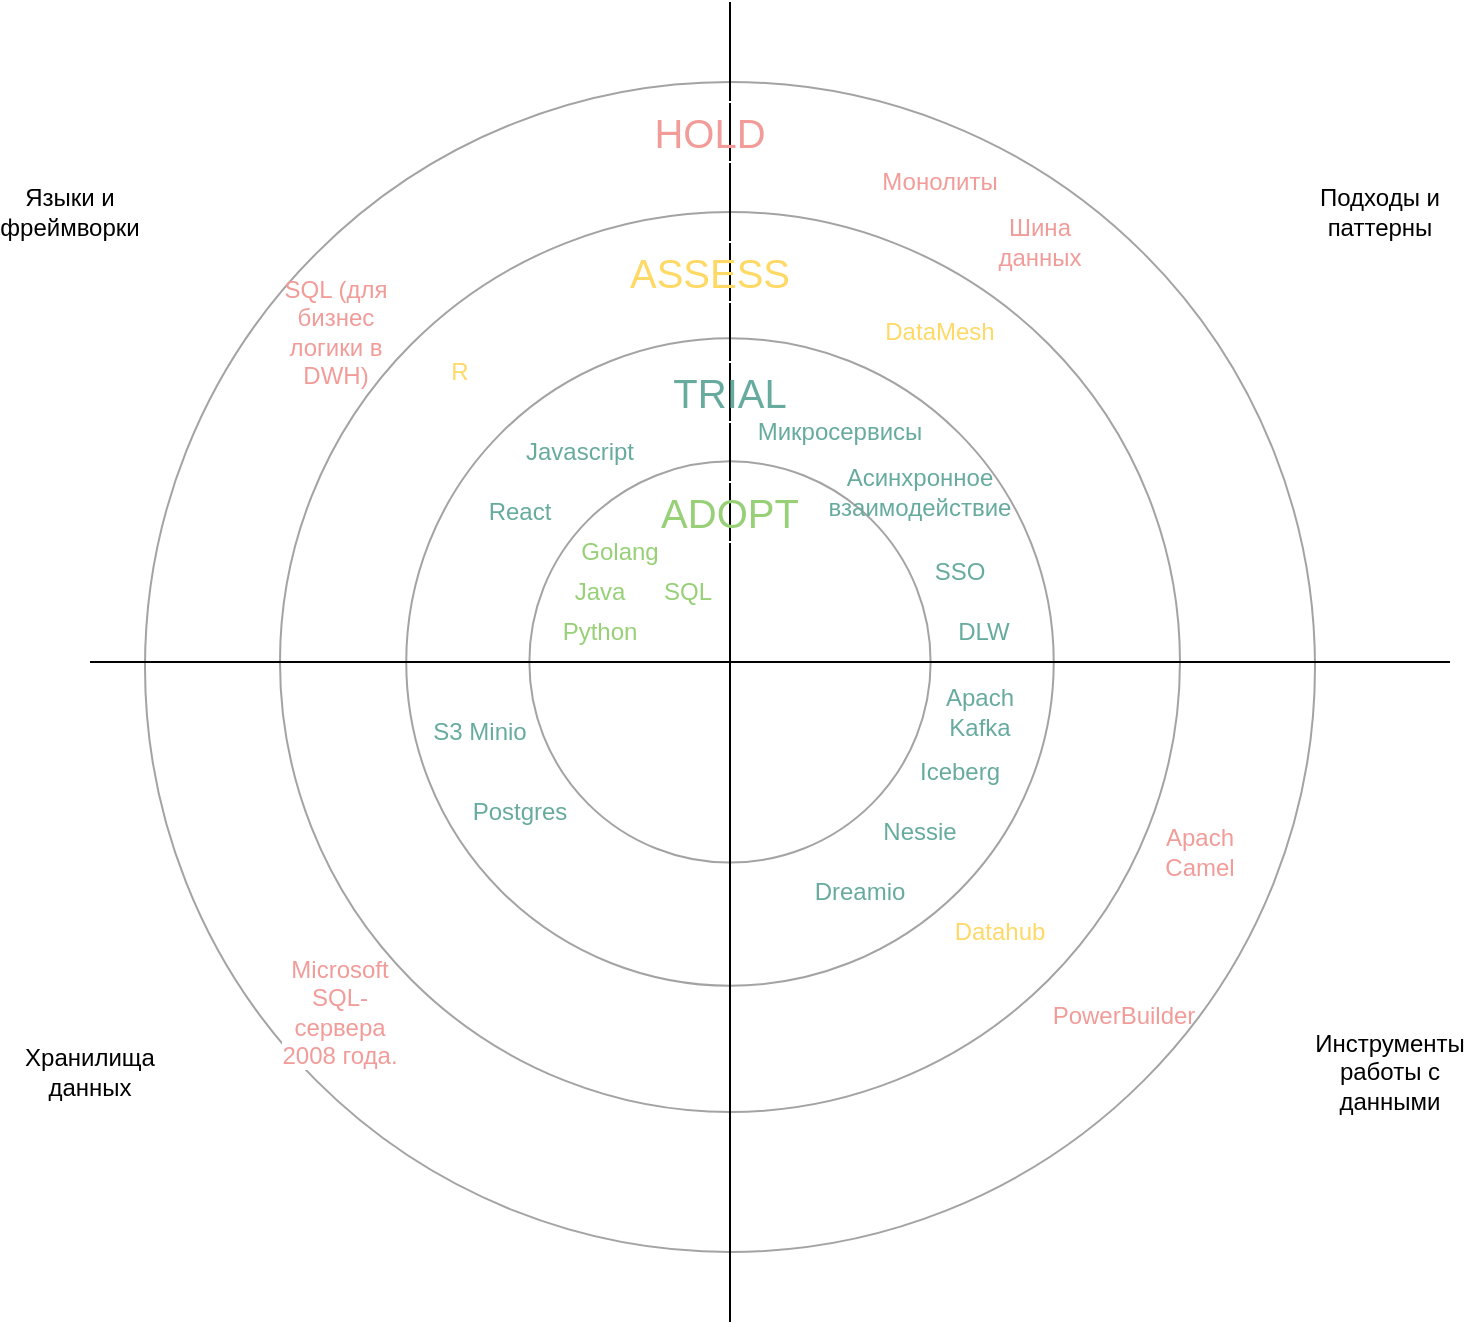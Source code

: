 <mxfile version="27.1.1">
  <diagram name="Страница — 1" id="e8E0cS99HCOql-UCE3uj">
    <mxGraphModel dx="786" dy="1700" grid="1" gridSize="10" guides="1" tooltips="1" connect="1" arrows="1" fold="1" page="1" pageScale="1" pageWidth="827" pageHeight="1169" math="0" shadow="0">
      <root>
        <mxCell id="0" />
        <mxCell id="1" parent="0" />
        <mxCell id="PzPKzcEiVEHs0oaSlNJq-3" value="" style="ellipse;whiteSpace=wrap;html=1;aspect=fixed;gradientColor=none;fillColor=none;fillStyle=auto;perimeterSpacing=1;opacity=60;strokeColor=#666666;" vertex="1" parent="1">
          <mxGeometry x="107.5" y="-10" width="585" height="585" as="geometry" />
        </mxCell>
        <mxCell id="PzPKzcEiVEHs0oaSlNJq-8" value="" style="ellipse;whiteSpace=wrap;html=1;aspect=fixed;gradientColor=none;fillColor=none;fillStyle=auto;perimeterSpacing=1;opacity=60;strokeColor=#666666;" vertex="1" parent="1">
          <mxGeometry x="174.99" y="55" width="450" height="450" as="geometry" />
        </mxCell>
        <mxCell id="PzPKzcEiVEHs0oaSlNJq-6" value="" style="ellipse;whiteSpace=wrap;html=1;aspect=fixed;gradientColor=none;fillColor=none;fillStyle=auto;perimeterSpacing=1;opacity=60;strokeColor=#666666;" vertex="1" parent="1">
          <mxGeometry x="299.68" y="179.68" width="200.63" height="200.63" as="geometry" />
        </mxCell>
        <mxCell id="PzPKzcEiVEHs0oaSlNJq-7" value="" style="ellipse;whiteSpace=wrap;html=1;aspect=fixed;gradientColor=none;fillColor=none;fillStyle=auto;perimeterSpacing=1;opacity=60;strokeColor=#666666;" vertex="1" parent="1">
          <mxGeometry x="238.12" y="118.13" width="323.75" height="323.75" as="geometry" />
        </mxCell>
        <mxCell id="PzPKzcEiVEHs0oaSlNJq-1" value="" style="endArrow=none;html=1;rounded=0;" edge="1" parent="1">
          <mxGeometry width="50" height="50" relative="1" as="geometry">
            <mxPoint x="400" y="610" as="sourcePoint" />
            <mxPoint x="400" y="-50" as="targetPoint" />
          </mxGeometry>
        </mxCell>
        <mxCell id="PzPKzcEiVEHs0oaSlNJq-2" value="" style="endArrow=none;html=1;rounded=0;" edge="1" parent="1">
          <mxGeometry width="50" height="50" relative="1" as="geometry">
            <mxPoint x="80" y="280" as="sourcePoint" />
            <mxPoint x="760" y="280" as="targetPoint" />
          </mxGeometry>
        </mxCell>
        <mxCell id="PzPKzcEiVEHs0oaSlNJq-10" value="Языки и фреймворки" style="text;html=1;align=center;verticalAlign=middle;whiteSpace=wrap;rounded=0;" vertex="1" parent="1">
          <mxGeometry x="40" y="40" width="60" height="30" as="geometry" />
        </mxCell>
        <mxCell id="PzPKzcEiVEHs0oaSlNJq-11" value="Подходы и паттерны" style="text;html=1;align=center;verticalAlign=middle;whiteSpace=wrap;rounded=0;" vertex="1" parent="1">
          <mxGeometry x="690" y="40" width="70" height="30" as="geometry" />
        </mxCell>
        <mxCell id="PzPKzcEiVEHs0oaSlNJq-12" value="Хранилища данных" style="text;html=1;align=center;verticalAlign=middle;whiteSpace=wrap;rounded=0;" vertex="1" parent="1">
          <mxGeometry x="50" y="470" width="60" height="30" as="geometry" />
        </mxCell>
        <mxCell id="PzPKzcEiVEHs0oaSlNJq-13" value="Инструменты работы с данными" style="text;html=1;align=center;verticalAlign=middle;whiteSpace=wrap;rounded=0;" vertex="1" parent="1">
          <mxGeometry x="690" y="470" width="80" height="30" as="geometry" />
        </mxCell>
        <mxCell id="PzPKzcEiVEHs0oaSlNJq-14" value="ADOPT" style="text;html=1;align=center;verticalAlign=middle;whiteSpace=wrap;rounded=0;fontSize=20;fillColor=none;strokeColor=#FFFFFF;fontColor=#97D077;" vertex="1" parent="1">
          <mxGeometry x="370" y="190" width="60" height="30" as="geometry" />
        </mxCell>
        <mxCell id="PzPKzcEiVEHs0oaSlNJq-15" value="TRIAL" style="text;html=1;align=center;verticalAlign=middle;whiteSpace=wrap;rounded=0;fontSize=20;fillColor=none;strokeColor=#FFFFFF;fontColor=#67AB9F;" vertex="1" parent="1">
          <mxGeometry x="369.99" y="130" width="60" height="30" as="geometry" />
        </mxCell>
        <mxCell id="PzPKzcEiVEHs0oaSlNJq-16" value="ASSESS" style="text;html=1;align=center;verticalAlign=middle;whiteSpace=wrap;rounded=0;fontSize=20;fillColor=none;strokeColor=#FFFFFF;fontColor=#FFD966;" vertex="1" parent="1">
          <mxGeometry x="360" y="70" width="60" height="30" as="geometry" />
        </mxCell>
        <mxCell id="PzPKzcEiVEHs0oaSlNJq-17" value="HOLD" style="text;html=1;align=center;verticalAlign=middle;whiteSpace=wrap;rounded=0;fontSize=20;fillColor=none;strokeColor=#FFFFFF;fontColor=#F19C99;" vertex="1" parent="1">
          <mxGeometry x="360" width="60" height="30" as="geometry" />
        </mxCell>
        <mxCell id="PzPKzcEiVEHs0oaSlNJq-18" value="Apach Camel" style="text;html=1;align=center;verticalAlign=middle;whiteSpace=wrap;rounded=0;fontColor=#F19C99;" vertex="1" parent="1">
          <mxGeometry x="600" y="360" width="70" height="30" as="geometry" />
        </mxCell>
        <mxCell id="PzPKzcEiVEHs0oaSlNJq-19" value="Apach Kafka" style="text;html=1;align=center;verticalAlign=middle;whiteSpace=wrap;rounded=0;fontColor=#67AB9F;" vertex="1" parent="1">
          <mxGeometry x="490" y="290" width="70" height="30" as="geometry" />
        </mxCell>
        <mxCell id="PzPKzcEiVEHs0oaSlNJq-20" value="Golang" style="text;html=1;align=center;verticalAlign=middle;whiteSpace=wrap;rounded=0;fontColor=#97D077;" vertex="1" parent="1">
          <mxGeometry x="310" y="210" width="70" height="30" as="geometry" />
        </mxCell>
        <mxCell id="PzPKzcEiVEHs0oaSlNJq-21" value="Java" style="text;html=1;align=center;verticalAlign=middle;whiteSpace=wrap;rounded=0;fontColor=#97D077;" vertex="1" parent="1">
          <mxGeometry x="299.68" y="230" width="70" height="30" as="geometry" />
        </mxCell>
        <mxCell id="PzPKzcEiVEHs0oaSlNJq-22" value="Python" style="text;html=1;align=center;verticalAlign=middle;whiteSpace=wrap;rounded=0;fontColor=#97D077;" vertex="1" parent="1">
          <mxGeometry x="300" y="250" width="70" height="30" as="geometry" />
        </mxCell>
        <mxCell id="PzPKzcEiVEHs0oaSlNJq-23" value="SQL" style="text;html=1;align=center;verticalAlign=middle;whiteSpace=wrap;rounded=0;fontColor=#97D077;" vertex="1" parent="1">
          <mxGeometry x="344" y="230" width="70" height="30" as="geometry" />
        </mxCell>
        <mxCell id="PzPKzcEiVEHs0oaSlNJq-24" value="Микросервисы" style="text;html=1;align=center;verticalAlign=middle;whiteSpace=wrap;rounded=0;fontColor=#67AB9F;" vertex="1" parent="1">
          <mxGeometry x="420" y="149.68" width="70" height="30" as="geometry" />
        </mxCell>
        <mxCell id="PzPKzcEiVEHs0oaSlNJq-25" value="Асинхронное взаимодействие" style="text;html=1;align=center;verticalAlign=middle;whiteSpace=wrap;rounded=0;fontColor=#67AB9F;" vertex="1" parent="1">
          <mxGeometry x="460" y="179.68" width="70" height="30" as="geometry" />
        </mxCell>
        <mxCell id="PzPKzcEiVEHs0oaSlNJq-26" value="DataMesh" style="text;html=1;align=center;verticalAlign=middle;whiteSpace=wrap;rounded=0;fontColor=#FFD966;" vertex="1" parent="1">
          <mxGeometry x="470" y="100" width="70" height="30" as="geometry" />
        </mxCell>
        <mxCell id="PzPKzcEiVEHs0oaSlNJq-27" value="Монолиты" style="text;html=1;align=center;verticalAlign=middle;whiteSpace=wrap;rounded=0;fontColor=#F19C99;" vertex="1" parent="1">
          <mxGeometry x="470" y="25" width="70" height="30" as="geometry" />
        </mxCell>
        <mxCell id="PzPKzcEiVEHs0oaSlNJq-28" value="Шина данных" style="text;html=1;align=center;verticalAlign=middle;whiteSpace=wrap;rounded=0;fontColor=#F19C99;" vertex="1" parent="1">
          <mxGeometry x="520" y="55" width="70" height="30" as="geometry" />
        </mxCell>
        <mxCell id="PzPKzcEiVEHs0oaSlNJq-29" value="PowerBuilder" style="text;html=1;align=center;verticalAlign=middle;whiteSpace=wrap;rounded=0;fontColor=#F19C99;" vertex="1" parent="1">
          <mxGeometry x="561.87" y="441.88" width="70" height="30" as="geometry" />
        </mxCell>
        <mxCell id="PzPKzcEiVEHs0oaSlNJq-32" value="S3 Minio" style="text;html=1;align=center;verticalAlign=middle;whiteSpace=wrap;rounded=0;fontColor=#67AB9F;" vertex="1" parent="1">
          <mxGeometry x="240" y="300" width="70" height="30" as="geometry" />
        </mxCell>
        <mxCell id="PzPKzcEiVEHs0oaSlNJq-33" value="Postgres" style="text;html=1;align=center;verticalAlign=middle;whiteSpace=wrap;rounded=0;fontColor=#67AB9F;" vertex="1" parent="1">
          <mxGeometry x="260" y="340" width="70" height="30" as="geometry" />
        </mxCell>
        <mxCell id="PzPKzcEiVEHs0oaSlNJq-34" value="&lt;span style=&quot;font-family: &amp;quot;YS Text&amp;quot;, sans-serif; text-align: left; white-space-collapse: preserve-breaks; background-color: rgb(255, 255, 255);&quot;&gt;&lt;font style=&quot;color: rgb(241, 156, 153);&quot;&gt;Microsoft SQL-сервера 2008 года.&lt;/font&gt;&lt;/span&gt;" style="text;html=1;align=center;verticalAlign=middle;whiteSpace=wrap;rounded=0;fontColor=#F19C99;" vertex="1" parent="1">
          <mxGeometry x="170" y="440" width="70" height="30" as="geometry" />
        </mxCell>
        <mxCell id="PzPKzcEiVEHs0oaSlNJq-35" value="SQL (для бизнес логики в DWH)" style="text;html=1;align=center;verticalAlign=middle;whiteSpace=wrap;rounded=0;fontColor=#F19C99;" vertex="1" parent="1">
          <mxGeometry x="168.12" y="100" width="70" height="30" as="geometry" />
        </mxCell>
        <mxCell id="PzPKzcEiVEHs0oaSlNJq-36" value="SSO" style="text;html=1;align=center;verticalAlign=middle;whiteSpace=wrap;rounded=0;fontColor=#67AB9F;" vertex="1" parent="1">
          <mxGeometry x="480" y="220" width="70" height="30" as="geometry" />
        </mxCell>
        <mxCell id="PzPKzcEiVEHs0oaSlNJq-37" value="Iceberg" style="text;html=1;align=center;verticalAlign=middle;whiteSpace=wrap;rounded=0;fontColor=#67AB9F;" vertex="1" parent="1">
          <mxGeometry x="480" y="320" width="70" height="30" as="geometry" />
        </mxCell>
        <mxCell id="PzPKzcEiVEHs0oaSlNJq-38" value="DLW" style="text;html=1;align=center;verticalAlign=middle;whiteSpace=wrap;rounded=0;fontColor=#67AB9F;" vertex="1" parent="1">
          <mxGeometry x="491.87" y="250" width="70" height="30" as="geometry" />
        </mxCell>
        <mxCell id="PzPKzcEiVEHs0oaSlNJq-39" value="Nessie" style="text;html=1;align=center;verticalAlign=middle;whiteSpace=wrap;rounded=0;fontColor=#67AB9F;" vertex="1" parent="1">
          <mxGeometry x="460" y="350.31" width="70" height="30" as="geometry" />
        </mxCell>
        <mxCell id="PzPKzcEiVEHs0oaSlNJq-40" value="Dreamio" style="text;html=1;align=center;verticalAlign=middle;whiteSpace=wrap;rounded=0;fontColor=#67AB9F;" vertex="1" parent="1">
          <mxGeometry x="429.99" y="380.31" width="70" height="30" as="geometry" />
        </mxCell>
        <mxCell id="PzPKzcEiVEHs0oaSlNJq-42" value="Datahub" style="text;html=1;align=center;verticalAlign=middle;whiteSpace=wrap;rounded=0;fontColor=#FFD966;" vertex="1" parent="1">
          <mxGeometry x="500.31" y="400" width="70" height="30" as="geometry" />
        </mxCell>
        <mxCell id="PzPKzcEiVEHs0oaSlNJq-43" value="Javascript" style="text;html=1;align=center;verticalAlign=middle;whiteSpace=wrap;rounded=0;fontColor=#67AB9F;" vertex="1" parent="1">
          <mxGeometry x="290" y="160" width="70" height="30" as="geometry" />
        </mxCell>
        <mxCell id="PzPKzcEiVEHs0oaSlNJq-44" value="React" style="text;html=1;align=center;verticalAlign=middle;whiteSpace=wrap;rounded=0;fontColor=#67AB9F;" vertex="1" parent="1">
          <mxGeometry x="260" y="190" width="70" height="30" as="geometry" />
        </mxCell>
        <mxCell id="PzPKzcEiVEHs0oaSlNJq-45" value="R" style="text;html=1;align=center;verticalAlign=middle;whiteSpace=wrap;rounded=0;fontColor=#FFD966;" vertex="1" parent="1">
          <mxGeometry x="230" y="119.68" width="70" height="30" as="geometry" />
        </mxCell>
      </root>
    </mxGraphModel>
  </diagram>
</mxfile>
